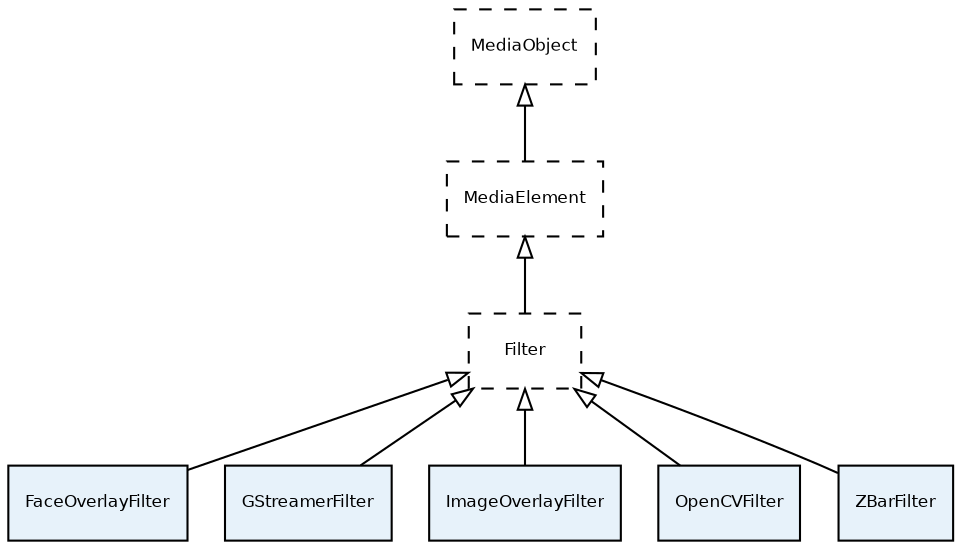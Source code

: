 digraph filters {
  bgcolor = "transparent";
  fontname = "Bitstream Vera Sans";
  fontsize = 8;
  size = "12,8";

  edge [
    arrowtail = "empty";
    dir = "back";
    fontname = "Bitstream Vera Sans";
    fontsize = 8;
  ]

  node [
    fillcolor = "#E7F2FA";
    fontname = "Bitstream Vera Sans";
    fontsize = 8;
    shape = "record";
    style = "dashed";
  ]

  "MediaObject" -> "MediaElement";

  "MediaElement" -> "Filter";

  node [ style = "filled" ]

  "Filter" -> "FaceOverlayFilter";
  "Filter" -> "GStreamerFilter";
  "Filter" -> "ImageOverlayFilter";
  "Filter" -> "OpenCVFilter";
  "Filter" -> "ZBarFilter";
}
